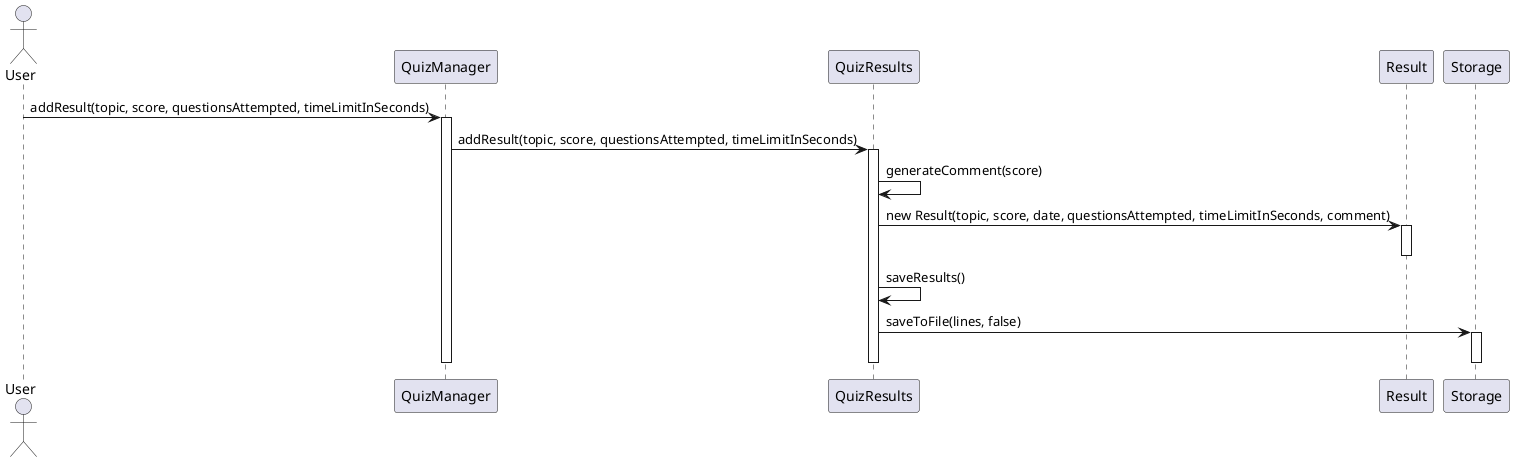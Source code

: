 @startuml
actor User
User -> QuizManager : addResult(topic, score, questionsAttempted, timeLimitInSeconds)
activate QuizManager

QuizManager -> QuizResults : addResult(topic, score, questionsAttempted, timeLimitInSeconds)
activate QuizResults

QuizResults -> QuizResults : generateComment(score)
QuizResults -> Result : new Result(topic, score, date, questionsAttempted, timeLimitInSeconds, comment)
activate Result
deactivate Result

QuizResults -> QuizResults : saveResults()
QuizResults -> Storage : saveToFile(lines, false)
activate Storage
deactivate Storage

deactivate QuizResults
deactivate QuizManager
@enduml
